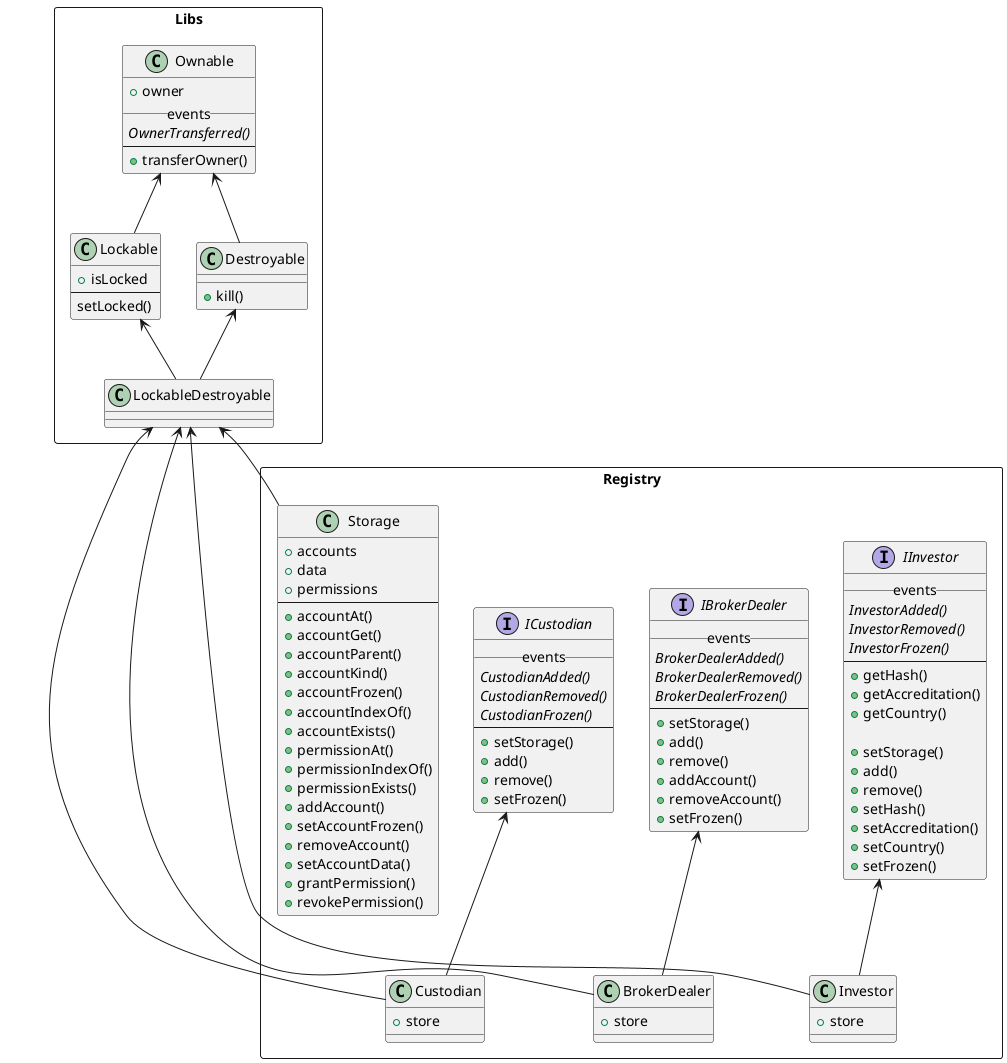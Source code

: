 @startuml
package Libs <<Rectangle>> {
	class Ownable {
		+ owner
		__ events __
		{abstract} OwnerTransferred()
		----
		+transferOwner()
	}

	class Lockable {
		+ isLocked
		----
		setLocked()
	}

	class Destroyable {
		+ kill()
	}

	class LockableDestroyable {
	}
}
Ownable <-- Destroyable
Ownable <-- Lockable
Destroyable <-- LockableDestroyable
Lockable <-- LockableDestroyable


package Registry <<Rectangle>> {
	interface ICustodian {
		__ events __
		{abstract} CustodianAdded()
		{abstract} CustodianRemoved()
		{abstract} CustodianFrozen()
		----
		+ setStorage()
		+ add()
		+ remove()
		+ setFrozen()
	}

	interface IBrokerDealer {
		__ events __
		{abstract} BrokerDealerAdded()
		{abstract} BrokerDealerRemoved()
		{abstract} BrokerDealerFrozen()
		----
		+ setStorage()
		+ add()
		+ remove()
		+ addAccount()
		+ removeAccount()
		+ setFrozen()
	}

	interface IInvestor {
		__ events __
		{abstract} InvestorAdded()
		{abstract} InvestorRemoved()
		{abstract} InvestorFrozen()
		----
		+ getHash()
		+ getAccreditation()
		+ getCountry()

		+ setStorage()
		+ add()
		+ remove()
		+ setHash()
		+ setAccreditation()
		+ setCountry()
		+ setFrozen()
	}

	class Custodian {
		+ store
	}

	class BrokerDealer {
		+ store
	}

	class Investor {
		+ store
	}

	class Storage {
		+ accounts
		+ data
		+ permissions
		----
		+ accountAt()
		+ accountGet()
		+ accountParent()
		+ accountKind()
		+ accountFrozen()
		+ accountIndexOf()
		+ accountExists()
		+ permissionAt()
		+ permissionIndexOf()
		+ permissionExists()
		+ addAccount()
		+ setAccountFrozen()
		+ removeAccount()
		+ setAccountData()
		+ grantPermission()
		+ revokePermission()
	}
}

ICustodian <-- Custodian
IBrokerDealer <-- BrokerDealer
IInvestor <-- Investor

LockableDestroyable <-- Custodian
LockableDestroyable <-- BrokerDealer
LockableDestroyable <-- Investor
LockableDestroyable <-- Storage

@enduml
